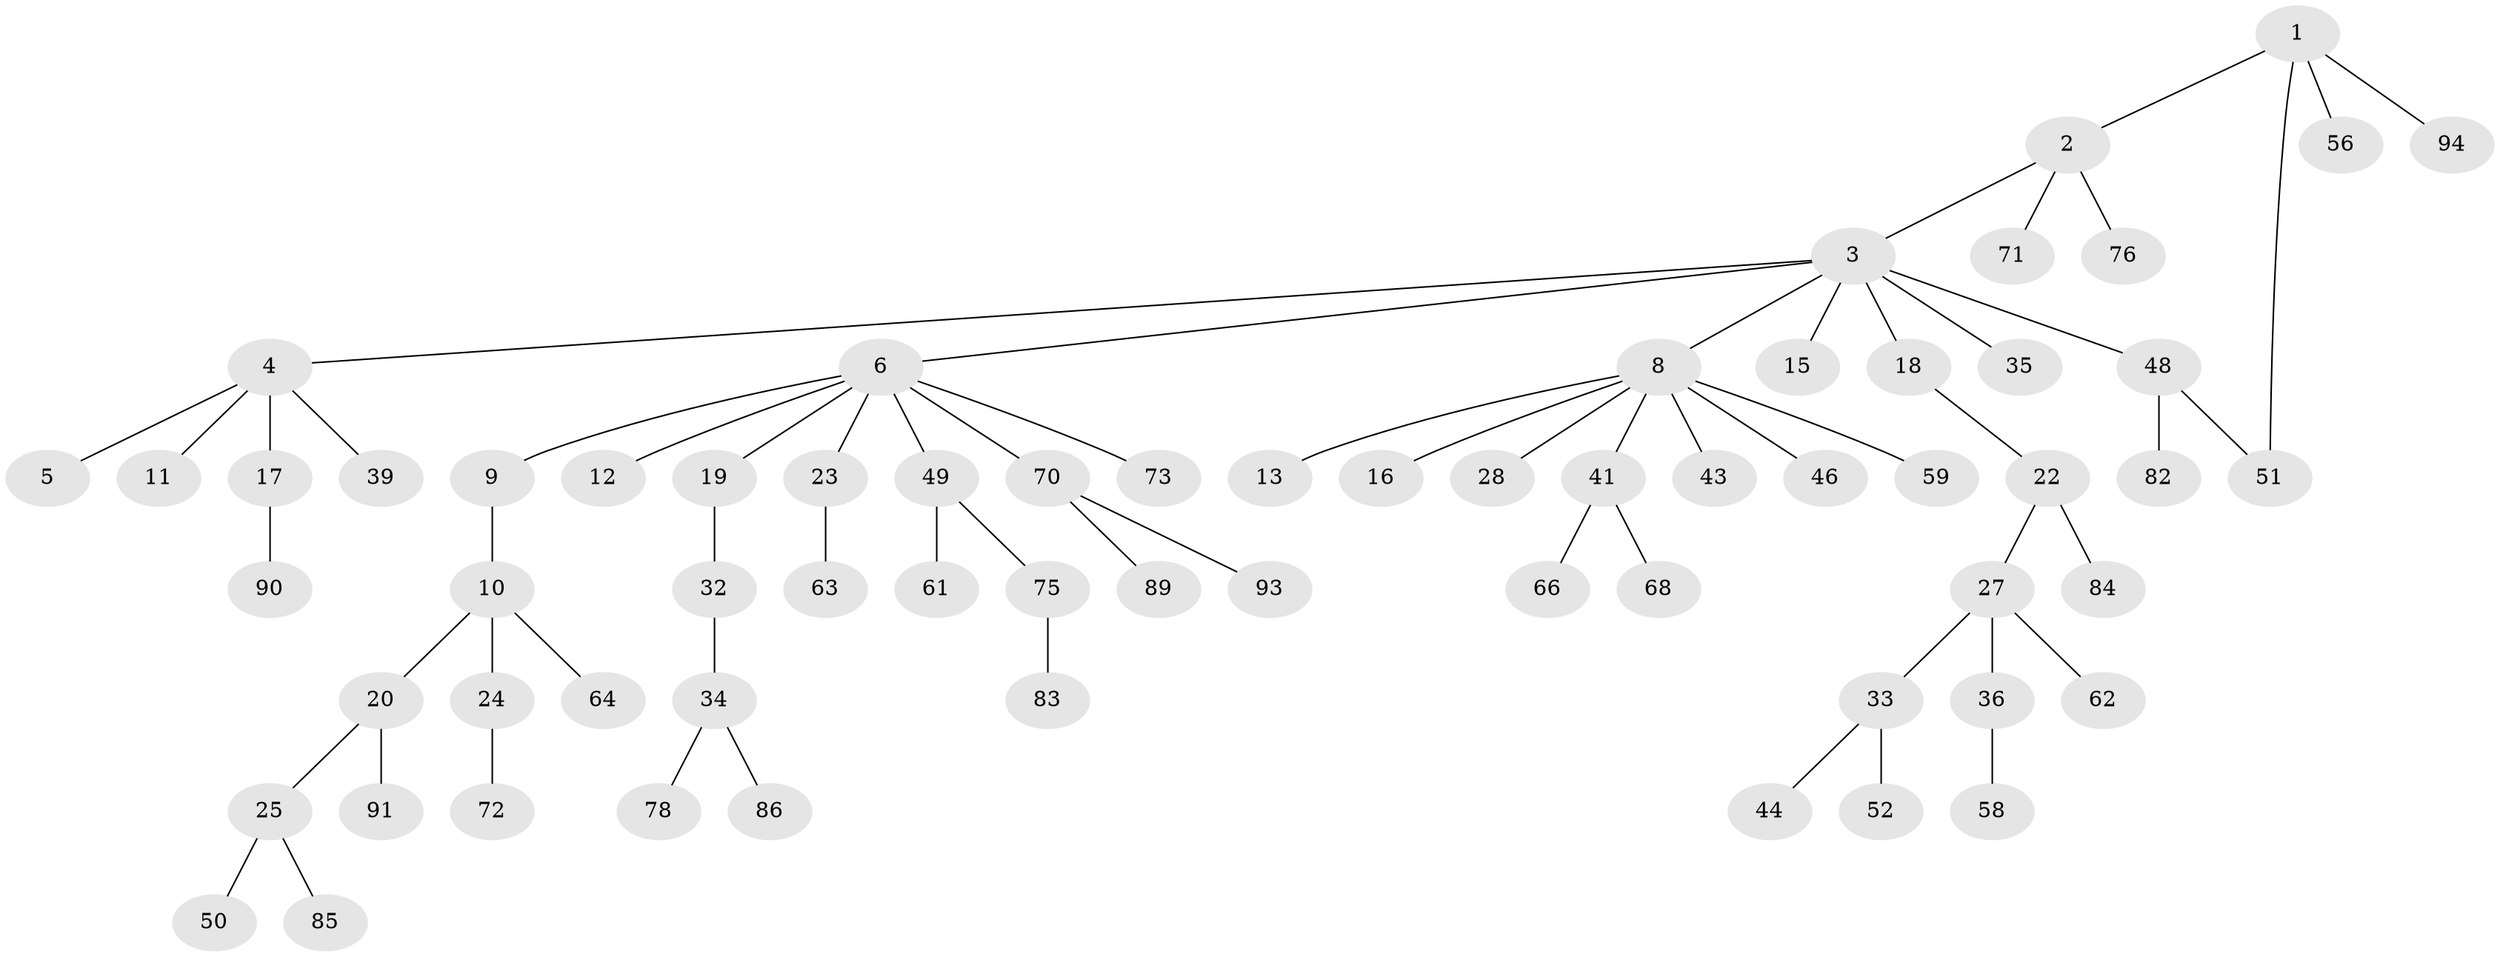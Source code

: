 // Generated by graph-tools (version 1.1) at 2025/51/02/27/25 19:51:38]
// undirected, 65 vertices, 65 edges
graph export_dot {
graph [start="1"]
  node [color=gray90,style=filled];
  1 [super="+26"];
  2 [super="+47"];
  3 [super="+14"];
  4 [super="+45"];
  5;
  6 [super="+7"];
  8 [super="+40"];
  9;
  10 [super="+37"];
  11 [super="+31"];
  12;
  13;
  15 [super="+42"];
  16;
  17 [super="+38"];
  18 [super="+57"];
  19;
  20 [super="+21"];
  22 [super="+30"];
  23 [super="+29"];
  24;
  25 [super="+81"];
  27 [super="+60"];
  28 [super="+54"];
  32 [super="+53"];
  33 [super="+80"];
  34 [super="+55"];
  35 [super="+67"];
  36;
  39;
  41 [super="+65"];
  43;
  44;
  46;
  48 [super="+69"];
  49 [super="+74"];
  50;
  51;
  52;
  56;
  58;
  59;
  61;
  62;
  63;
  64;
  66 [super="+92"];
  68;
  70 [super="+87"];
  71;
  72 [super="+79"];
  73;
  75 [super="+77"];
  76;
  78 [super="+88"];
  82;
  83;
  84;
  85;
  86;
  89;
  90;
  91;
  93;
  94;
  1 -- 2;
  1 -- 51;
  1 -- 94;
  1 -- 56;
  2 -- 3;
  2 -- 71;
  2 -- 76;
  3 -- 4;
  3 -- 6;
  3 -- 8;
  3 -- 35;
  3 -- 48;
  3 -- 18;
  3 -- 15;
  4 -- 5;
  4 -- 11;
  4 -- 17;
  4 -- 39;
  6 -- 9;
  6 -- 12;
  6 -- 23;
  6 -- 49;
  6 -- 73;
  6 -- 19;
  6 -- 70;
  8 -- 13;
  8 -- 16;
  8 -- 28;
  8 -- 46;
  8 -- 41;
  8 -- 43;
  8 -- 59;
  9 -- 10;
  10 -- 20;
  10 -- 24;
  10 -- 64;
  17 -- 90;
  18 -- 22;
  19 -- 32;
  20 -- 25;
  20 -- 91;
  22 -- 27;
  22 -- 84;
  23 -- 63;
  24 -- 72;
  25 -- 50;
  25 -- 85;
  27 -- 33;
  27 -- 36;
  27 -- 62;
  32 -- 34;
  33 -- 44;
  33 -- 52;
  34 -- 86;
  34 -- 78;
  36 -- 58;
  41 -- 68;
  41 -- 66;
  48 -- 82;
  48 -- 51;
  49 -- 61;
  49 -- 75;
  70 -- 89;
  70 -- 93;
  75 -- 83;
}
